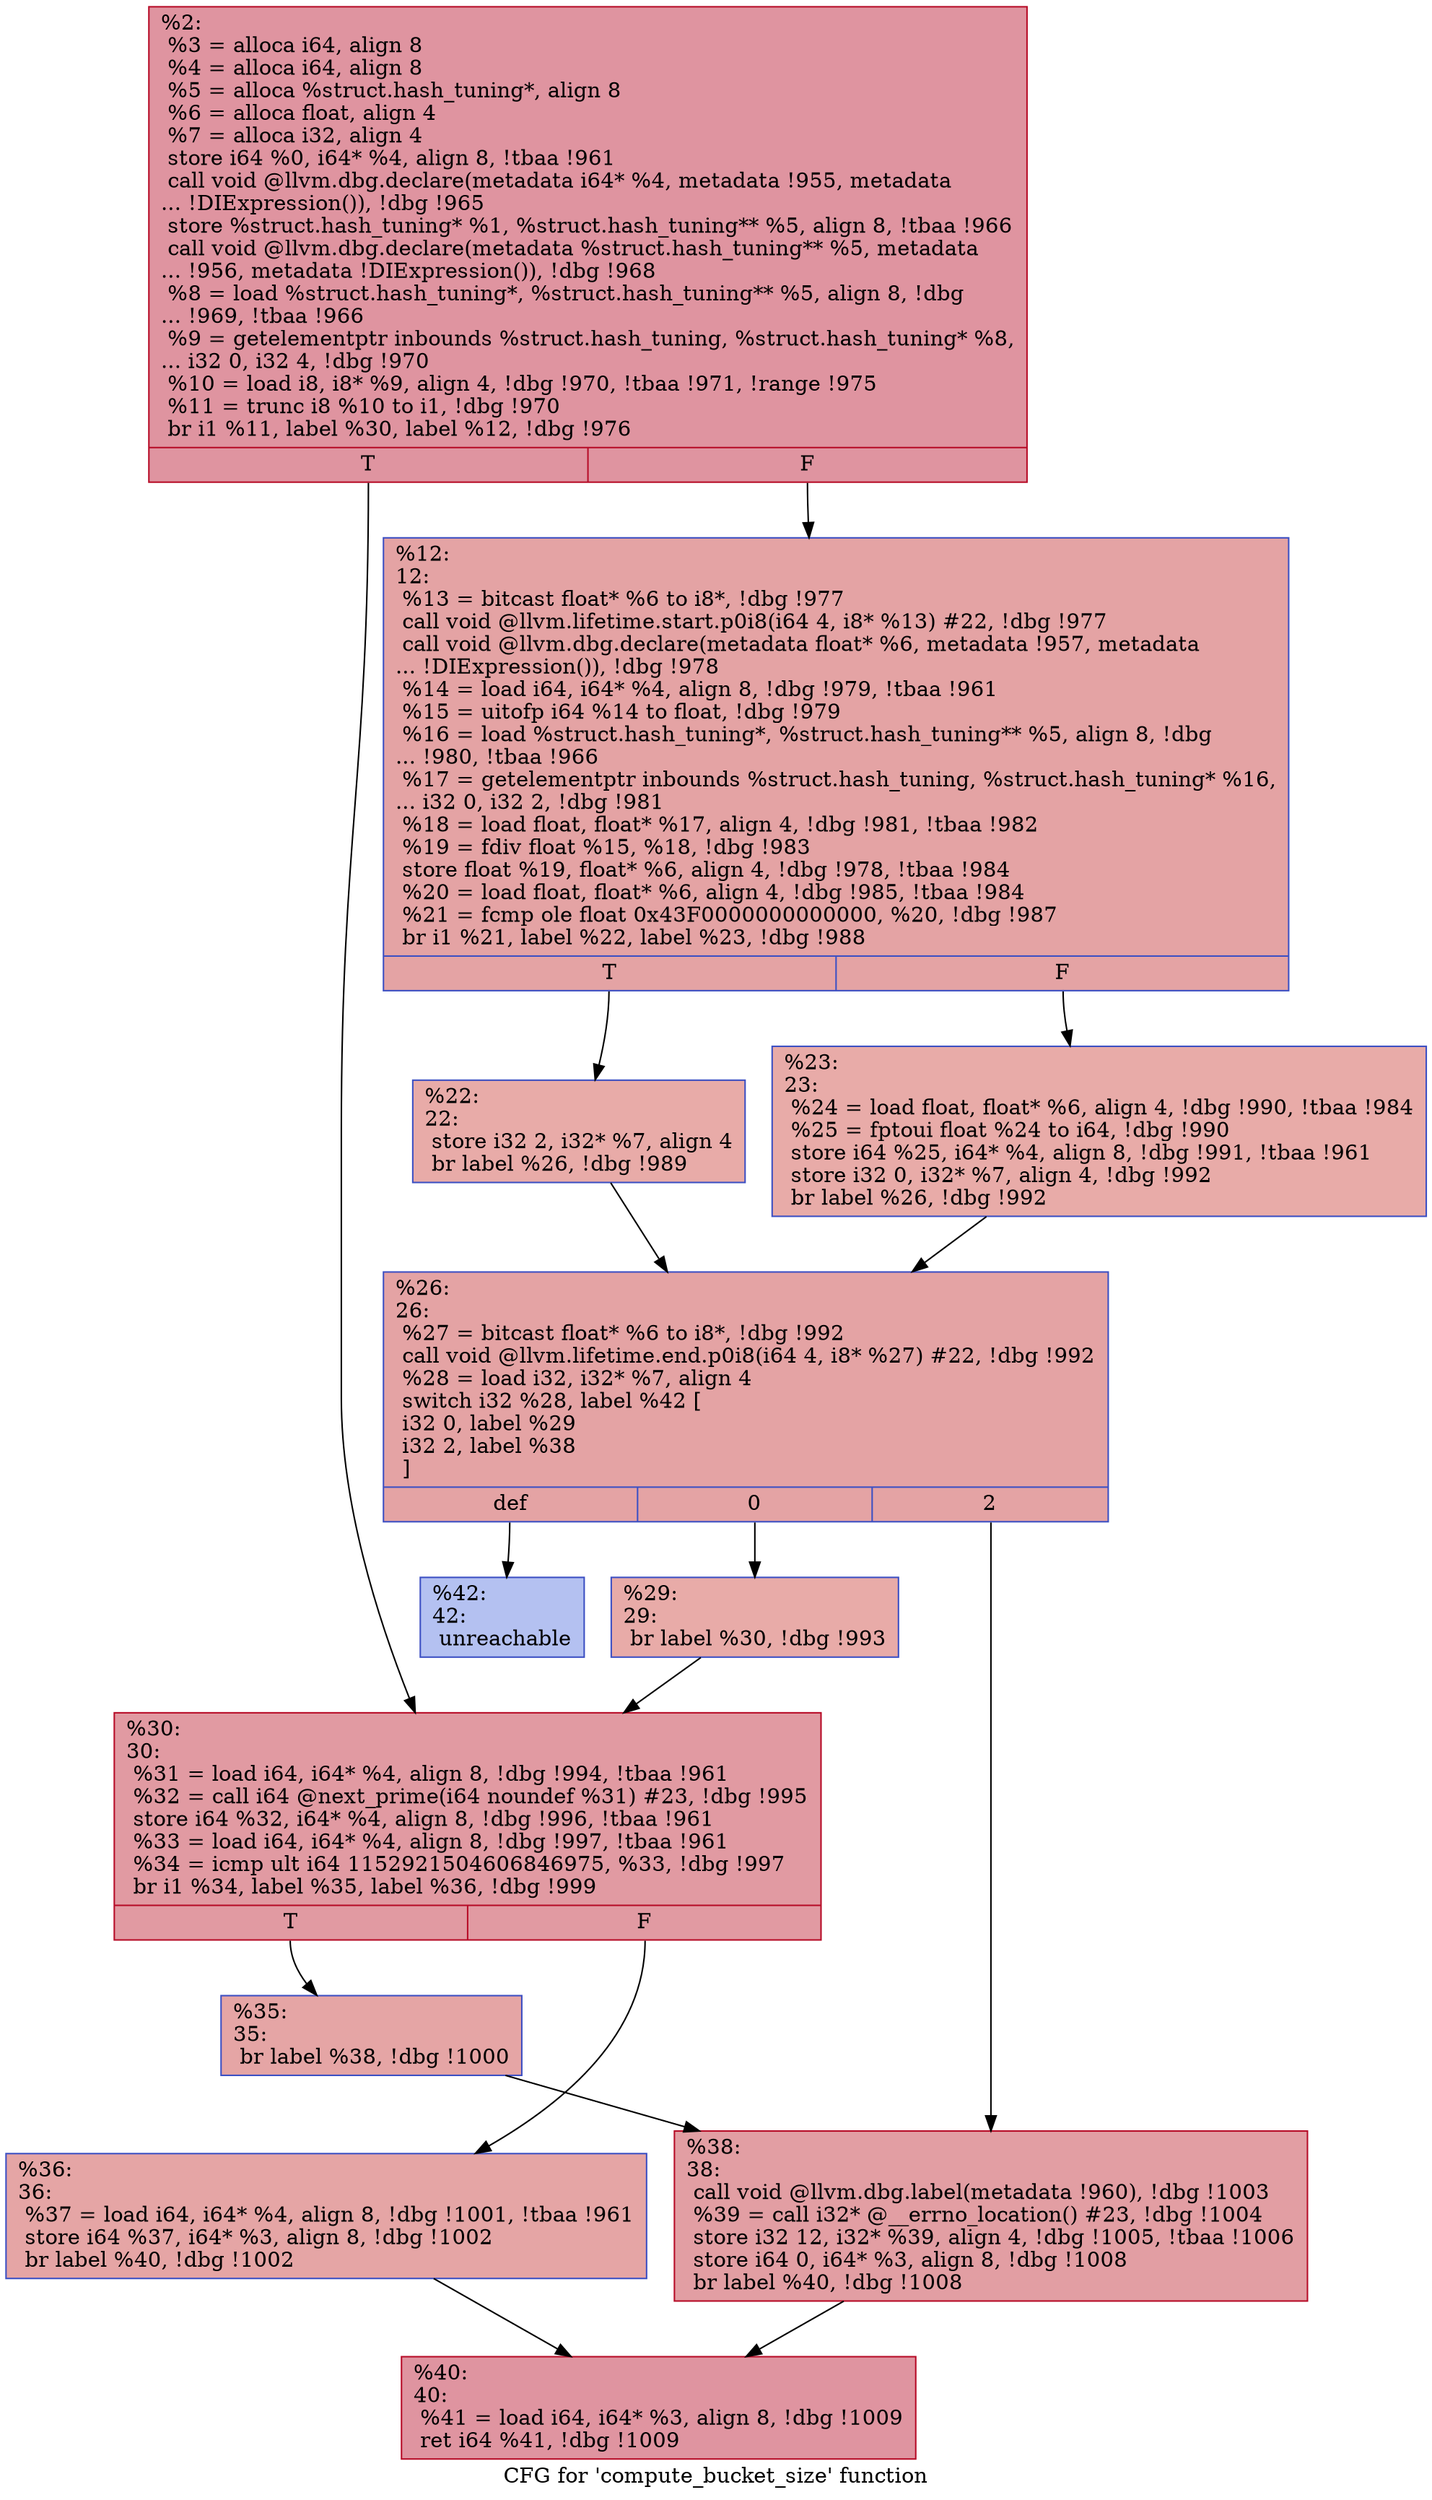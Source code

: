 digraph "CFG for 'compute_bucket_size' function" {
	label="CFG for 'compute_bucket_size' function";

	Node0x2162880 [shape=record,color="#b70d28ff", style=filled, fillcolor="#b70d2870",label="{%2:\l  %3 = alloca i64, align 8\l  %4 = alloca i64, align 8\l  %5 = alloca %struct.hash_tuning*, align 8\l  %6 = alloca float, align 4\l  %7 = alloca i32, align 4\l  store i64 %0, i64* %4, align 8, !tbaa !961\l  call void @llvm.dbg.declare(metadata i64* %4, metadata !955, metadata\l... !DIExpression()), !dbg !965\l  store %struct.hash_tuning* %1, %struct.hash_tuning** %5, align 8, !tbaa !966\l  call void @llvm.dbg.declare(metadata %struct.hash_tuning** %5, metadata\l... !956, metadata !DIExpression()), !dbg !968\l  %8 = load %struct.hash_tuning*, %struct.hash_tuning** %5, align 8, !dbg\l... !969, !tbaa !966\l  %9 = getelementptr inbounds %struct.hash_tuning, %struct.hash_tuning* %8,\l... i32 0, i32 4, !dbg !970\l  %10 = load i8, i8* %9, align 4, !dbg !970, !tbaa !971, !range !975\l  %11 = trunc i8 %10 to i1, !dbg !970\l  br i1 %11, label %30, label %12, !dbg !976\l|{<s0>T|<s1>F}}"];
	Node0x2162880:s0 -> Node0x2166d20;
	Node0x2162880:s1 -> Node0x2166b90;
	Node0x2166b90 [shape=record,color="#3d50c3ff", style=filled, fillcolor="#c32e3170",label="{%12:\l12:                                               \l  %13 = bitcast float* %6 to i8*, !dbg !977\l  call void @llvm.lifetime.start.p0i8(i64 4, i8* %13) #22, !dbg !977\l  call void @llvm.dbg.declare(metadata float* %6, metadata !957, metadata\l... !DIExpression()), !dbg !978\l  %14 = load i64, i64* %4, align 8, !dbg !979, !tbaa !961\l  %15 = uitofp i64 %14 to float, !dbg !979\l  %16 = load %struct.hash_tuning*, %struct.hash_tuning** %5, align 8, !dbg\l... !980, !tbaa !966\l  %17 = getelementptr inbounds %struct.hash_tuning, %struct.hash_tuning* %16,\l... i32 0, i32 2, !dbg !981\l  %18 = load float, float* %17, align 4, !dbg !981, !tbaa !982\l  %19 = fdiv float %15, %18, !dbg !983\l  store float %19, float* %6, align 4, !dbg !978, !tbaa !984\l  %20 = load float, float* %6, align 4, !dbg !985, !tbaa !984\l  %21 = fcmp ole float 0x43F0000000000000, %20, !dbg !987\l  br i1 %21, label %22, label %23, !dbg !988\l|{<s0>T|<s1>F}}"];
	Node0x2166b90:s0 -> Node0x2166be0;
	Node0x2166b90:s1 -> Node0x2166c30;
	Node0x2166be0 [shape=record,color="#3d50c3ff", style=filled, fillcolor="#cc403a70",label="{%22:\l22:                                               \l  store i32 2, i32* %7, align 4\l  br label %26, !dbg !989\l}"];
	Node0x2166be0 -> Node0x2166c80;
	Node0x2166c30 [shape=record,color="#3d50c3ff", style=filled, fillcolor="#cc403a70",label="{%23:\l23:                                               \l  %24 = load float, float* %6, align 4, !dbg !990, !tbaa !984\l  %25 = fptoui float %24 to i64, !dbg !990\l  store i64 %25, i64* %4, align 8, !dbg !991, !tbaa !961\l  store i32 0, i32* %7, align 4, !dbg !992\l  br label %26, !dbg !992\l}"];
	Node0x2166c30 -> Node0x2166c80;
	Node0x2166c80 [shape=record,color="#3d50c3ff", style=filled, fillcolor="#c32e3170",label="{%26:\l26:                                               \l  %27 = bitcast float* %6 to i8*, !dbg !992\l  call void @llvm.lifetime.end.p0i8(i64 4, i8* %27) #22, !dbg !992\l  %28 = load i32, i32* %7, align 4\l  switch i32 %28, label %42 [\l    i32 0, label %29\l    i32 2, label %38\l  ]\l|{<s0>def|<s1>0|<s2>2}}"];
	Node0x2166c80:s0 -> Node0x2166eb0;
	Node0x2166c80:s1 -> Node0x2166cd0;
	Node0x2166c80:s2 -> Node0x2166e10;
	Node0x2166cd0 [shape=record,color="#3d50c3ff", style=filled, fillcolor="#cc403a70",label="{%29:\l29:                                               \l  br label %30, !dbg !993\l}"];
	Node0x2166cd0 -> Node0x2166d20;
	Node0x2166d20 [shape=record,color="#b70d28ff", style=filled, fillcolor="#bb1b2c70",label="{%30:\l30:                                               \l  %31 = load i64, i64* %4, align 8, !dbg !994, !tbaa !961\l  %32 = call i64 @next_prime(i64 noundef %31) #23, !dbg !995\l  store i64 %32, i64* %4, align 8, !dbg !996, !tbaa !961\l  %33 = load i64, i64* %4, align 8, !dbg !997, !tbaa !961\l  %34 = icmp ult i64 1152921504606846975, %33, !dbg !997\l  br i1 %34, label %35, label %36, !dbg !999\l|{<s0>T|<s1>F}}"];
	Node0x2166d20:s0 -> Node0x2166d70;
	Node0x2166d20:s1 -> Node0x2166dc0;
	Node0x2166d70 [shape=record,color="#3d50c3ff", style=filled, fillcolor="#c5333470",label="{%35:\l35:                                               \l  br label %38, !dbg !1000\l}"];
	Node0x2166d70 -> Node0x2166e10;
	Node0x2166dc0 [shape=record,color="#3d50c3ff", style=filled, fillcolor="#c5333470",label="{%36:\l36:                                               \l  %37 = load i64, i64* %4, align 8, !dbg !1001, !tbaa !961\l  store i64 %37, i64* %3, align 8, !dbg !1002\l  br label %40, !dbg !1002\l}"];
	Node0x2166dc0 -> Node0x2166e60;
	Node0x2166e10 [shape=record,color="#b70d28ff", style=filled, fillcolor="#be242e70",label="{%38:\l38:                                               \l  call void @llvm.dbg.label(metadata !960), !dbg !1003\l  %39 = call i32* @__errno_location() #23, !dbg !1004\l  store i32 12, i32* %39, align 4, !dbg !1005, !tbaa !1006\l  store i64 0, i64* %3, align 8, !dbg !1008\l  br label %40, !dbg !1008\l}"];
	Node0x2166e10 -> Node0x2166e60;
	Node0x2166e60 [shape=record,color="#b70d28ff", style=filled, fillcolor="#b70d2870",label="{%40:\l40:                                               \l  %41 = load i64, i64* %3, align 8, !dbg !1009\l  ret i64 %41, !dbg !1009\l}"];
	Node0x2166eb0 [shape=record,color="#3d50c3ff", style=filled, fillcolor="#5572df70",label="{%42:\l42:                                               \l  unreachable\l}"];
}
